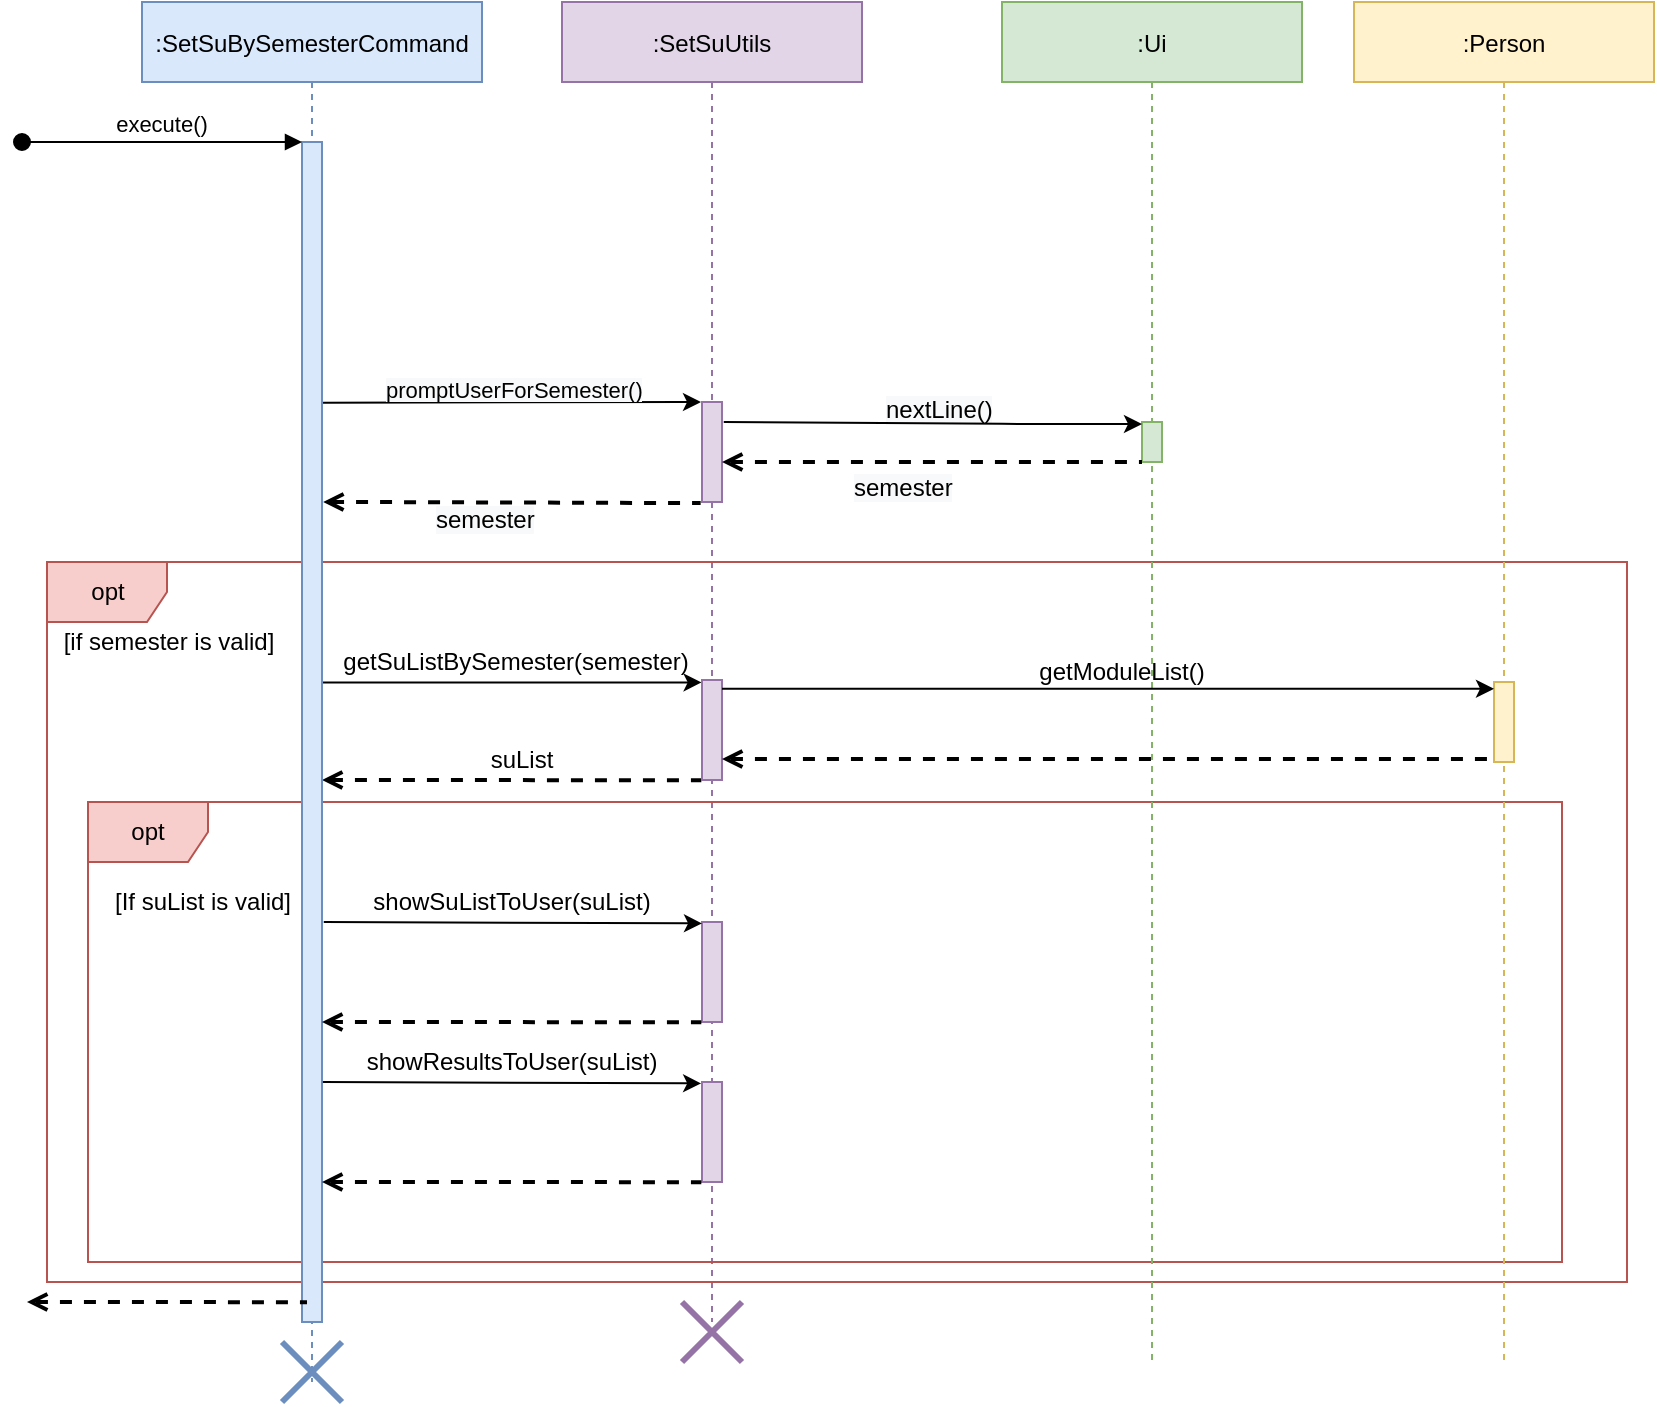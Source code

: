 <mxfile version="13.9.2" type="device"><diagram id="kgpKYQtTHZ0yAKxKKP6v" name="Page-1"><mxGraphModel dx="1543" dy="400" grid="1" gridSize="10" guides="1" tooltips="1" connect="1" arrows="1" fold="1" page="1" pageScale="1" pageWidth="827" pageHeight="1169" math="0" shadow="0"><root><mxCell id="0"/><mxCell id="1" parent="0"/><mxCell id="b5IrK8VOM8Nd0Z5DlNjT-7" value="&lt;span style=&quot;color: rgb(0, 0, 0); font-family: helvetica; font-size: 12px; font-style: normal; font-weight: 400; letter-spacing: normal; text-align: center; text-indent: 0px; text-transform: none; word-spacing: 0px; background-color: rgb(248, 249, 250); display: inline; float: none;&quot;&gt;nextLine()&lt;/span&gt;" style="text;whiteSpace=wrap;html=1;" parent="1" vertex="1"><mxGeometry x="430" y="210" width="80" height="30" as="geometry"/></mxCell><mxCell id="OehDhqGocTLMBrLsQ3r7-60" value=":SetSuUtils" style="shape=umlLifeline;perimeter=lifelinePerimeter;container=0;collapsible=0;recursiveResize=0;rounded=0;shadow=0;strokeWidth=1;fillColor=#e1d5e7;strokeColor=#9673a6;" parent="1" vertex="1"><mxGeometry x="270" y="20" width="150" height="660" as="geometry"/></mxCell><mxCell id="OehDhqGocTLMBrLsQ3r7-93" value="opt" style="shape=umlFrame;whiteSpace=wrap;html=1;fillColor=#f8cecc;strokeColor=#b85450;" parent="1" vertex="1"><mxGeometry x="12.5" y="300" width="790" height="360" as="geometry"/></mxCell><mxCell id="OehDhqGocTLMBrLsQ3r7-87" value="opt" style="shape=umlFrame;whiteSpace=wrap;html=1;fillColor=#f8cecc;strokeColor=#b85450;" parent="1" vertex="1"><mxGeometry x="33" y="420" width="737" height="230" as="geometry"/></mxCell><mxCell id="3nuBFxr9cyL0pnOWT2aG-1" value=":SetSuBySemesterCommand" style="shape=umlLifeline;perimeter=lifelinePerimeter;container=0;collapsible=0;recursiveResize=0;rounded=0;shadow=0;strokeWidth=1;fillColor=#dae8fc;strokeColor=#6c8ebf;" parent="1" vertex="1"><mxGeometry x="60" y="20" width="170" height="690" as="geometry"/></mxCell><mxCell id="OehDhqGocTLMBrLsQ3r7-13" value=":Ui" style="shape=umlLifeline;perimeter=lifelinePerimeter;container=0;collapsible=0;recursiveResize=0;rounded=0;shadow=0;strokeWidth=1;fillColor=#d5e8d4;strokeColor=#82b366;" parent="1" vertex="1"><mxGeometry x="490" y="20" width="150" height="680" as="geometry"/></mxCell><mxCell id="OehDhqGocTLMBrLsQ3r7-26" value="" style="endArrow=none;dashed=1;html=1;strokeWidth=2;entryX=-0.067;entryY=1.011;entryDx=0;entryDy=0;entryPerimeter=0;startArrow=open;startFill=0;exitX=1.056;exitY=0.305;exitDx=0;exitDy=0;exitPerimeter=0;" parent="1" source="3nuBFxr9cyL0pnOWT2aG-2" target="OehDhqGocTLMBrLsQ3r7-14" edge="1"><mxGeometry width="50" height="50" relative="1" as="geometry"><mxPoint x="230" y="260" as="sourcePoint"/><mxPoint x="280" y="210" as="targetPoint"/></mxGeometry></mxCell><mxCell id="OehDhqGocTLMBrLsQ3r7-28" value="" style="endArrow=none;dashed=1;html=1;strokeWidth=2;entryX=-0.033;entryY=1.011;entryDx=0;entryDy=0;entryPerimeter=0;exitX=1.3;exitY=0.179;exitDx=0;exitDy=0;exitPerimeter=0;startArrow=open;startFill=0;" parent="1" edge="1"><mxGeometry width="50" height="50" relative="1" as="geometry"><mxPoint x="150" y="409" as="sourcePoint"/><mxPoint x="339.67" y="409.11" as="targetPoint"/></mxGeometry></mxCell><mxCell id="OehDhqGocTLMBrLsQ3r7-32" value="" style="endArrow=classic;html=1;exitX=1.042;exitY=0.458;exitDx=0;exitDy=0;exitPerimeter=0;entryX=-0.02;entryY=0.007;entryDx=0;entryDy=0;entryPerimeter=0;" parent="1" source="3nuBFxr9cyL0pnOWT2aG-2" edge="1"><mxGeometry width="50" height="50" relative="1" as="geometry"><mxPoint x="156.0" y="260" as="sourcePoint"/><mxPoint x="339.8" y="360.21" as="targetPoint"/></mxGeometry></mxCell><mxCell id="OehDhqGocTLMBrLsQ3r7-35" value="getSuListBySemester(semester)" style="text;html=1;strokeColor=none;fillColor=none;align=center;verticalAlign=middle;whiteSpace=wrap;rounded=0;" parent="1" vertex="1"><mxGeometry x="217" y="340" width="60" height="20" as="geometry"/></mxCell><mxCell id="OehDhqGocTLMBrLsQ3r7-37" value="suList" style="text;html=1;strokeColor=none;fillColor=none;align=center;verticalAlign=middle;whiteSpace=wrap;rounded=0;" parent="1" vertex="1"><mxGeometry x="210" y="389" width="80" height="20" as="geometry"/></mxCell><mxCell id="3nuBFxr9cyL0pnOWT2aG-2" value="" style="points=[];perimeter=orthogonalPerimeter;rounded=0;shadow=0;strokeWidth=1;fillColor=#dae8fc;strokeColor=#6c8ebf;" parent="1" vertex="1"><mxGeometry x="140" y="90" width="10" height="590" as="geometry"/></mxCell><mxCell id="3nuBFxr9cyL0pnOWT2aG-3" value="execute()" style="verticalAlign=bottom;startArrow=oval;endArrow=block;startSize=8;shadow=0;strokeWidth=1;labelBackgroundColor=none;" parent="1" edge="1"><mxGeometry x="70" y="20" as="geometry"><mxPoint y="90" as="sourcePoint"/><mxPoint x="140" y="90" as="targetPoint"/></mxGeometry></mxCell><mxCell id="OehDhqGocTLMBrLsQ3r7-14" value="" style="points=[];perimeter=orthogonalPerimeter;rounded=0;shadow=0;strokeWidth=1;fillColor=#e1d5e7;strokeColor=#9673a6;" parent="1" vertex="1"><mxGeometry x="340" y="220" width="10" height="50" as="geometry"/></mxCell><mxCell id="OehDhqGocTLMBrLsQ3r7-80" value="" style="shape=umlDestroy;whiteSpace=wrap;html=1;strokeWidth=3;fillColor=#dae8fc;strokeColor=#6c8ebf;" parent="1" vertex="1"><mxGeometry x="130" y="690" width="30" height="30" as="geometry"/></mxCell><mxCell id="OehDhqGocTLMBrLsQ3r7-82" value="" style="shape=umlDestroy;whiteSpace=wrap;html=1;strokeWidth=3;fillColor=#e1d5e7;strokeColor=#9673a6;" parent="1" vertex="1"><mxGeometry x="330" y="670" width="30" height="30" as="geometry"/></mxCell><mxCell id="OehDhqGocTLMBrLsQ3r7-94" value="[if semester is valid]" style="text;html=1;align=center;verticalAlign=middle;resizable=0;points=[];autosize=1;" parent="1" vertex="1"><mxGeometry x="12.5" y="330" width="120" height="20" as="geometry"/></mxCell><mxCell id="b5IrK8VOM8Nd0Z5DlNjT-1" value="" style="endArrow=classic;html=1;entryX=-0.067;entryY=-0.011;entryDx=0;entryDy=0;entryPerimeter=0;exitX=1.033;exitY=0.3;exitDx=0;exitDy=0;exitPerimeter=0;" parent="1" edge="1"><mxGeometry width="50" height="50" relative="1" as="geometry"><mxPoint x="150.5" y="220.33" as="sourcePoint"/><mxPoint x="339.5" y="220.0" as="targetPoint"/></mxGeometry></mxCell><mxCell id="b5IrK8VOM8Nd0Z5DlNjT-2" value="&lt;span style=&quot;color: rgb(0 , 0 , 0) ; font-family: &amp;#34;helvetica&amp;#34; ; font-size: 11px ; font-style: normal ; font-weight: 400 ; letter-spacing: normal ; text-align: center ; text-indent: 0px ; text-transform: none ; word-spacing: 0px ; background-color: rgb(248 , 249 , 250) ; display: inline ; float: none&quot;&gt;promptUserForSemester()&lt;/span&gt;" style="text;whiteSpace=wrap;html=1;" parent="1" vertex="1"><mxGeometry x="180" y="200" width="70" height="30" as="geometry"/></mxCell><mxCell id="b5IrK8VOM8Nd0Z5DlNjT-3" value="" style="points=[];perimeter=orthogonalPerimeter;rounded=0;shadow=0;strokeWidth=1;fillColor=#d5e8d4;strokeColor=#82b366;" parent="1" vertex="1"><mxGeometry x="560" y="230" width="10" height="20" as="geometry"/></mxCell><mxCell id="b5IrK8VOM8Nd0Z5DlNjT-4" value="" style="endArrow=classic;html=1;exitX=1.067;exitY=0.385;exitDx=0;exitDy=0;exitPerimeter=0;" parent="1" edge="1"><mxGeometry width="50" height="50" relative="1" as="geometry"><mxPoint x="350.87" y="230" as="sourcePoint"/><mxPoint x="560" y="231" as="targetPoint"/><Array as="points"><mxPoint x="500" y="231"/></Array></mxGeometry></mxCell><mxCell id="b5IrK8VOM8Nd0Z5DlNjT-5" value="" style="endArrow=none;dashed=1;html=1;strokeWidth=2;entryX=-0.067;entryY=1.011;entryDx=0;entryDy=0;entryPerimeter=0;startArrow=open;startFill=0;exitX=1;exitY=0.6;exitDx=0;exitDy=0;exitPerimeter=0;" parent="1" source="OehDhqGocTLMBrLsQ3r7-14" edge="1"><mxGeometry width="50" height="50" relative="1" as="geometry"><mxPoint x="365.694" y="250.0" as="sourcePoint"/><mxPoint x="560" y="250.0" as="targetPoint"/></mxGeometry></mxCell><mxCell id="b5IrK8VOM8Nd0Z5DlNjT-8" value="&lt;span style=&quot;color: rgb(0 , 0 , 0) ; font-family: &amp;#34;helvetica&amp;#34; ; font-size: 12px ; font-style: normal ; font-weight: 400 ; letter-spacing: normal ; text-align: center ; text-indent: 0px ; text-transform: none ; word-spacing: 0px ; background-color: rgb(248 , 249 , 250) ; display: inline ; float: none&quot;&gt;semester&lt;/span&gt;" style="text;whiteSpace=wrap;html=1;" parent="1" vertex="1"><mxGeometry x="414" y="249" width="80" height="30" as="geometry"/></mxCell><mxCell id="b5IrK8VOM8Nd0Z5DlNjT-10" value="&lt;span style=&quot;color: rgb(0 , 0 , 0) ; font-family: &amp;#34;helvetica&amp;#34; ; font-size: 12px ; font-style: normal ; font-weight: 400 ; letter-spacing: normal ; text-align: center ; text-indent: 0px ; text-transform: none ; word-spacing: 0px ; background-color: rgb(248 , 249 , 250) ; display: inline ; float: none&quot;&gt;semester&lt;/span&gt;" style="text;whiteSpace=wrap;html=1;" parent="1" vertex="1"><mxGeometry x="205" y="265" width="80" height="30" as="geometry"/></mxCell><mxCell id="b5IrK8VOM8Nd0Z5DlNjT-12" value="" style="points=[];perimeter=orthogonalPerimeter;rounded=0;shadow=0;strokeWidth=1;fillColor=#e1d5e7;strokeColor=#9673a6;" parent="1" vertex="1"><mxGeometry x="340" y="359" width="10" height="50" as="geometry"/></mxCell><mxCell id="b5IrK8VOM8Nd0Z5DlNjT-13" value="[If suList&amp;nbsp;is valid]" style="text;html=1;align=center;verticalAlign=middle;resizable=0;points=[];autosize=1;" parent="1" vertex="1"><mxGeometry x="40" y="460" width="100" height="20" as="geometry"/></mxCell><mxCell id="b5IrK8VOM8Nd0Z5DlNjT-15" value="" style="points=[];perimeter=orthogonalPerimeter;rounded=0;shadow=0;strokeWidth=1;fillColor=#e1d5e7;strokeColor=#9673a6;" parent="1" vertex="1"><mxGeometry x="340" y="480" width="10" height="50" as="geometry"/></mxCell><mxCell id="b5IrK8VOM8Nd0Z5DlNjT-16" value="" style="points=[];perimeter=orthogonalPerimeter;rounded=0;shadow=0;strokeWidth=1;fillColor=#e1d5e7;strokeColor=#9673a6;" parent="1" vertex="1"><mxGeometry x="340" y="560" width="10" height="50" as="geometry"/></mxCell><mxCell id="b5IrK8VOM8Nd0Z5DlNjT-17" value="showSuListToUser(suList)" style="text;html=1;strokeColor=none;fillColor=none;align=center;verticalAlign=middle;whiteSpace=wrap;rounded=0;" parent="1" vertex="1"><mxGeometry x="215" y="460" width="60" height="20" as="geometry"/></mxCell><mxCell id="b5IrK8VOM8Nd0Z5DlNjT-18" value="" style="endArrow=classic;html=1;exitX=1.067;exitY=0.385;exitDx=0;exitDy=0;exitPerimeter=0;entryX=-0.02;entryY=0.007;entryDx=0;entryDy=0;entryPerimeter=0;" parent="1" edge="1"><mxGeometry width="50" height="50" relative="1" as="geometry"><mxPoint x="150.87" y="480.0" as="sourcePoint"/><mxPoint x="340.0" y="480.71" as="targetPoint"/></mxGeometry></mxCell><mxCell id="b5IrK8VOM8Nd0Z5DlNjT-19" value="" style="endArrow=classic;html=1;exitX=1.067;exitY=0.385;exitDx=0;exitDy=0;exitPerimeter=0;entryX=-0.02;entryY=0.007;entryDx=0;entryDy=0;entryPerimeter=0;" parent="1" edge="1"><mxGeometry width="50" height="50" relative="1" as="geometry"><mxPoint x="150.43" y="560" as="sourcePoint"/><mxPoint x="339.56" y="560.71" as="targetPoint"/></mxGeometry></mxCell><mxCell id="b5IrK8VOM8Nd0Z5DlNjT-20" value="" style="endArrow=none;dashed=1;html=1;strokeWidth=2;entryX=-0.033;entryY=1.011;entryDx=0;entryDy=0;entryPerimeter=0;exitX=1.3;exitY=0.179;exitDx=0;exitDy=0;exitPerimeter=0;startArrow=open;startFill=0;" parent="1" edge="1"><mxGeometry width="50" height="50" relative="1" as="geometry"><mxPoint x="150" y="530" as="sourcePoint"/><mxPoint x="339.67" y="530.11" as="targetPoint"/></mxGeometry></mxCell><mxCell id="b5IrK8VOM8Nd0Z5DlNjT-21" value="&lt;span style=&quot;color: rgba(0 , 0 , 0 , 0) ; font-family: monospace ; font-size: 0px ; background-color: rgb(248 , 249 , 250)&quot;&gt;%3CmxGraphModel%3E%3Croot%3E%3CmxCell%20id%3D%220%22%2F%3E%3CmxCell%20id%3D%221%22%20parent%3D%220%22%2F%3E%3CmxCell%20id%3D%222%22%20value%3D%22%22%20style%3D%22endArrow%3Dnone%3Bdashed%3D1%3Bhtml%3D1%3BstrokeWidth%3D2%3BentryX%3D-0.033%3BentryY%3D1.011%3BentryDx%3D0%3BentryDy%3D0%3BentryPerimeter%3D0%3BexitX%3D1.3%3BexitY%3D0.179%3BexitDx%3D0%3BexitDy%3D0%3BexitPerimeter%3D0%3BstartArrow%3Dopen%3BstartFill%3D0%3B%22%20edge%3D%221%22%20parent%3D%221%22%3E%3CmxGeometry%20width%3D%2250%22%20height%3D%2250%22%20relative%3D%221%22%20as%3D%22geometry%22%3E%3CmxPoint%20x%3D%22150%22%20y%3D%22610%22%20as%3D%22sourcePoint%22%2F%3E%3CmxPoint%20x%3D%22339.67%22%20y%3D%22610.11%22%20as%3D%22targetPoint%22%2F%3E%3CArray%20as%3D%22points%22%3E%3CmxPoint%20x%3D%22237.84%22%20y%3D%22610%22%2F%3E%3C%2FArray%3E%3C%2FmxGeometry%3E%3C%2FmxCell%3E%3C%2Froot%3E%3C%2FmxGraphModel%3E&lt;/span&gt;" style="endArrow=none;dashed=1;html=1;strokeWidth=2;entryX=-0.033;entryY=1.011;entryDx=0;entryDy=0;entryPerimeter=0;exitX=1.3;exitY=0.179;exitDx=0;exitDy=0;exitPerimeter=0;startArrow=open;startFill=0;" parent="1" edge="1"><mxGeometry width="50" height="50" relative="1" as="geometry"><mxPoint x="150" y="610" as="sourcePoint"/><mxPoint x="339.67" y="610.11" as="targetPoint"/><Array as="points"><mxPoint x="237.84" y="610"/></Array></mxGeometry></mxCell><mxCell id="b5IrK8VOM8Nd0Z5DlNjT-22" value="showResultsToUser(suList)" style="text;html=1;strokeColor=none;fillColor=none;align=center;verticalAlign=middle;whiteSpace=wrap;rounded=0;" parent="1" vertex="1"><mxGeometry x="215" y="540" width="60" height="20" as="geometry"/></mxCell><mxCell id="b5IrK8VOM8Nd0Z5DlNjT-24" value=":Person" style="shape=umlLifeline;perimeter=lifelinePerimeter;container=0;collapsible=0;recursiveResize=0;rounded=0;shadow=0;strokeWidth=1;fillColor=#fff2cc;strokeColor=#d6b656;" parent="1" vertex="1"><mxGeometry x="666" y="20" width="150" height="680" as="geometry"/></mxCell><mxCell id="b5IrK8VOM8Nd0Z5DlNjT-25" value="" style="points=[];perimeter=orthogonalPerimeter;rounded=0;shadow=0;strokeWidth=1;fillColor=#fff2cc;strokeColor=#d6b656;" parent="1" vertex="1"><mxGeometry x="736" y="360" width="10" height="40" as="geometry"/></mxCell><mxCell id="b5IrK8VOM8Nd0Z5DlNjT-26" value="" style="endArrow=classic;html=1;exitX=1.124;exitY=0.481;exitDx=0;exitDy=0;exitPerimeter=0;" parent="1" edge="1"><mxGeometry width="50" height="50" relative="1" as="geometry"><mxPoint x="350" y="363.41" as="sourcePoint"/><mxPoint x="736" y="363.41" as="targetPoint"/></mxGeometry></mxCell><mxCell id="b5IrK8VOM8Nd0Z5DlNjT-27" value="" style="endArrow=none;dashed=1;html=1;strokeWidth=2;entryX=-0.033;entryY=1.011;entryDx=0;entryDy=0;entryPerimeter=0;startArrow=open;startFill=0;" parent="1" source="b5IrK8VOM8Nd0Z5DlNjT-12" edge="1"><mxGeometry width="50" height="50" relative="1" as="geometry"><mxPoint x="546.33" y="398.41" as="sourcePoint"/><mxPoint x="736.0" y="398.52" as="targetPoint"/></mxGeometry></mxCell><mxCell id="b5IrK8VOM8Nd0Z5DlNjT-29" value="getModuleList()" style="text;html=1;strokeColor=none;fillColor=none;align=center;verticalAlign=middle;whiteSpace=wrap;rounded=0;" parent="1" vertex="1"><mxGeometry x="520" y="345" width="60" height="20" as="geometry"/></mxCell><mxCell id="iyqX3L97TGZ8y8ggHI2f-1" value="" style="endArrow=none;dashed=1;html=1;strokeWidth=2;entryX=-0.033;entryY=1.011;entryDx=0;entryDy=0;entryPerimeter=0;startArrow=open;startFill=0;" parent="1" edge="1"><mxGeometry width="50" height="50" relative="1" as="geometry"><mxPoint x="2.5" y="670" as="sourcePoint"/><mxPoint x="142.5" y="670.11" as="targetPoint"/><Array as="points"><mxPoint x="40.67" y="670"/></Array></mxGeometry></mxCell></root></mxGraphModel></diagram></mxfile>